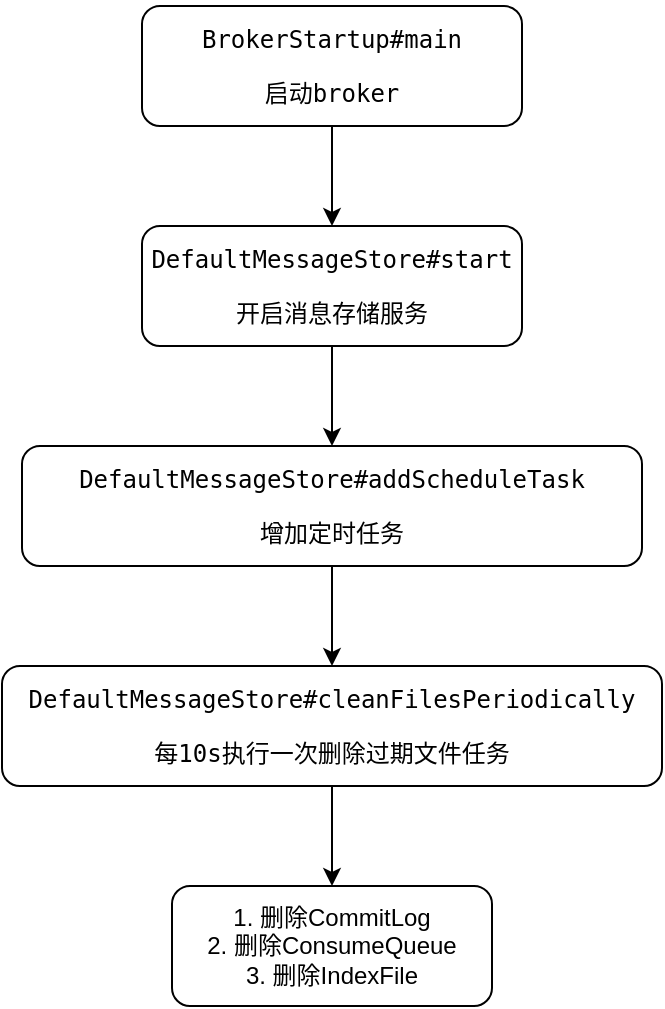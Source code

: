 <mxfile version="14.6.13" type="github">
  <diagram id="D12E4mVAnuFyWlwLox0A" name="Page-1">
    <mxGraphModel dx="946" dy="536" grid="1" gridSize="10" guides="1" tooltips="1" connect="1" arrows="1" fold="1" page="1" pageScale="1" pageWidth="827" pageHeight="1169" math="0" shadow="0">
      <root>
        <mxCell id="0" />
        <mxCell id="1" parent="0" />
        <mxCell id="DLKnScQ4QhIhd7dRuRl--9" style="edgeStyle=orthogonalEdgeStyle;rounded=0;orthogonalLoop=1;jettySize=auto;html=1;exitX=0.5;exitY=1;exitDx=0;exitDy=0;entryX=0.5;entryY=0;entryDx=0;entryDy=0;" edge="1" parent="1" source="DLKnScQ4QhIhd7dRuRl--1" target="DLKnScQ4QhIhd7dRuRl--2">
          <mxGeometry relative="1" as="geometry" />
        </mxCell>
        <mxCell id="DLKnScQ4QhIhd7dRuRl--1" value="&lt;pre&gt;BrokerStartup#main&lt;/pre&gt;&lt;pre&gt;启动broker&lt;/pre&gt;" style="rounded=1;whiteSpace=wrap;html=1;" vertex="1" parent="1">
          <mxGeometry x="250" y="160" width="190" height="60" as="geometry" />
        </mxCell>
        <mxCell id="DLKnScQ4QhIhd7dRuRl--10" style="edgeStyle=orthogonalEdgeStyle;rounded=0;orthogonalLoop=1;jettySize=auto;html=1;exitX=0.5;exitY=1;exitDx=0;exitDy=0;entryX=0.5;entryY=0;entryDx=0;entryDy=0;" edge="1" parent="1" source="DLKnScQ4QhIhd7dRuRl--2" target="DLKnScQ4QhIhd7dRuRl--3">
          <mxGeometry relative="1" as="geometry" />
        </mxCell>
        <mxCell id="DLKnScQ4QhIhd7dRuRl--2" value="&lt;pre&gt;DefaultMessageStore#start&lt;/pre&gt;&lt;pre&gt;开启消息存储服务&lt;/pre&gt;" style="rounded=1;whiteSpace=wrap;html=1;" vertex="1" parent="1">
          <mxGeometry x="250" y="270" width="190" height="60" as="geometry" />
        </mxCell>
        <mxCell id="DLKnScQ4QhIhd7dRuRl--13" style="edgeStyle=orthogonalEdgeStyle;rounded=0;orthogonalLoop=1;jettySize=auto;html=1;exitX=0.5;exitY=1;exitDx=0;exitDy=0;entryX=0.5;entryY=0;entryDx=0;entryDy=0;" edge="1" parent="1" source="DLKnScQ4QhIhd7dRuRl--3" target="DLKnScQ4QhIhd7dRuRl--4">
          <mxGeometry relative="1" as="geometry" />
        </mxCell>
        <mxCell id="DLKnScQ4QhIhd7dRuRl--3" value="&lt;pre&gt;DefaultMessageStore#addScheduleTask&lt;br&gt;&lt;/pre&gt;&lt;pre&gt;增加定时任务&lt;/pre&gt;" style="rounded=1;whiteSpace=wrap;html=1;" vertex="1" parent="1">
          <mxGeometry x="190" y="380" width="310" height="60" as="geometry" />
        </mxCell>
        <mxCell id="DLKnScQ4QhIhd7dRuRl--14" value="" style="edgeStyle=orthogonalEdgeStyle;rounded=0;orthogonalLoop=1;jettySize=auto;html=1;" edge="1" parent="1" source="DLKnScQ4QhIhd7dRuRl--4" target="DLKnScQ4QhIhd7dRuRl--5">
          <mxGeometry relative="1" as="geometry" />
        </mxCell>
        <mxCell id="DLKnScQ4QhIhd7dRuRl--4" value="&lt;pre&gt;DefaultMessageStore#cleanFilesPeriodically&lt;br&gt;&lt;/pre&gt;&lt;pre&gt;每10s执行一次删除过期文件任务&lt;/pre&gt;" style="rounded=1;whiteSpace=wrap;html=1;" vertex="1" parent="1">
          <mxGeometry x="180" y="490" width="330" height="60" as="geometry" />
        </mxCell>
        <mxCell id="DLKnScQ4QhIhd7dRuRl--5" value="1. 删除CommitLog&lt;br&gt;2. 删除ConsumeQueue&lt;br&gt;3. 删除IndexFile" style="rounded=1;whiteSpace=wrap;html=1;" vertex="1" parent="1">
          <mxGeometry x="265" y="600" width="160" height="60" as="geometry" />
        </mxCell>
      </root>
    </mxGraphModel>
  </diagram>
</mxfile>
